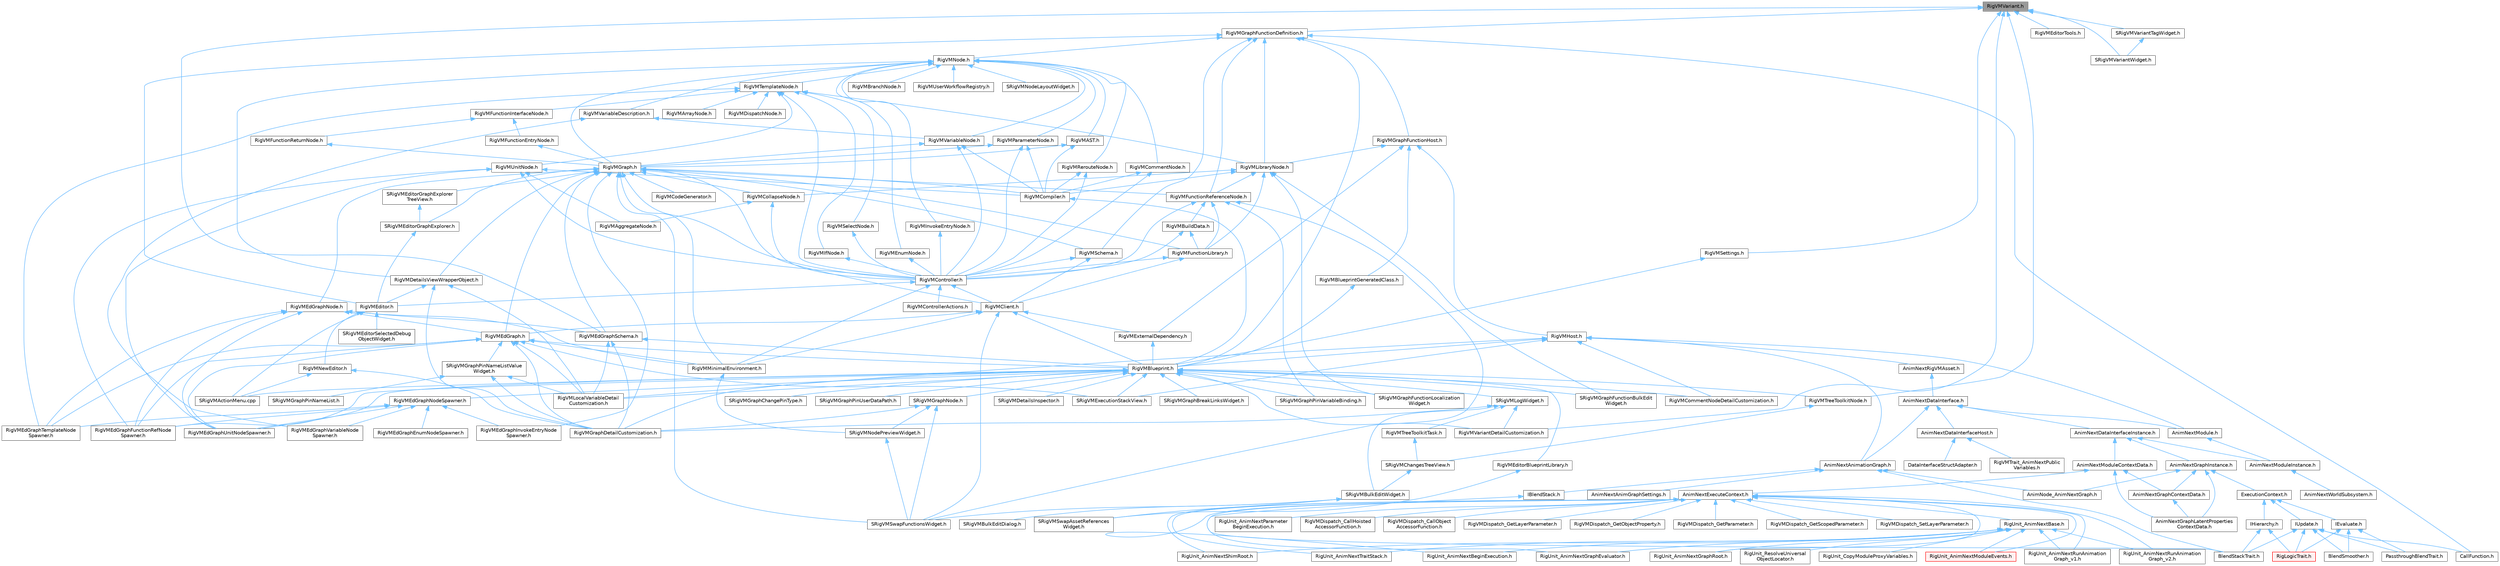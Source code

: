 digraph "RigVMVariant.h"
{
 // INTERACTIVE_SVG=YES
 // LATEX_PDF_SIZE
  bgcolor="transparent";
  edge [fontname=Helvetica,fontsize=10,labelfontname=Helvetica,labelfontsize=10];
  node [fontname=Helvetica,fontsize=10,shape=box,height=0.2,width=0.4];
  Node1 [id="Node000001",label="RigVMVariant.h",height=0.2,width=0.4,color="gray40", fillcolor="grey60", style="filled", fontcolor="black",tooltip=" "];
  Node1 -> Node2 [id="edge1_Node000001_Node000002",dir="back",color="steelblue1",style="solid",tooltip=" "];
  Node2 [id="Node000002",label="RigVMEdGraphSchema.h",height=0.2,width=0.4,color="grey40", fillcolor="white", style="filled",URL="$dc/de3/RigVMEdGraphSchema_8h.html",tooltip=" "];
  Node2 -> Node3 [id="edge2_Node000002_Node000003",dir="back",color="steelblue1",style="solid",tooltip=" "];
  Node3 [id="Node000003",label="RigVMBlueprint.h",height=0.2,width=0.4,color="grey40", fillcolor="white", style="filled",URL="$df/d44/RigVMBlueprint_8h.html",tooltip=" "];
  Node3 -> Node4 [id="edge3_Node000003_Node000004",dir="back",color="steelblue1",style="solid",tooltip=" "];
  Node4 [id="Node000004",label="RigVMCommentNodeDetailCustomization.h",height=0.2,width=0.4,color="grey40", fillcolor="white", style="filled",URL="$de/ddb/RigVMCommentNodeDetailCustomization_8h.html",tooltip=" "];
  Node3 -> Node5 [id="edge4_Node000003_Node000005",dir="back",color="steelblue1",style="solid",tooltip=" "];
  Node5 [id="Node000005",label="RigVMEdGraphFunctionRefNode\lSpawner.h",height=0.2,width=0.4,color="grey40", fillcolor="white", style="filled",URL="$d3/d16/RigVMEdGraphFunctionRefNodeSpawner_8h.html",tooltip=" "];
  Node3 -> Node6 [id="edge5_Node000003_Node000006",dir="back",color="steelblue1",style="solid",tooltip=" "];
  Node6 [id="Node000006",label="RigVMEdGraphNodeSpawner.h",height=0.2,width=0.4,color="grey40", fillcolor="white", style="filled",URL="$d4/d8b/RigVMEdGraphNodeSpawner_8h.html",tooltip=" "];
  Node6 -> Node7 [id="edge6_Node000006_Node000007",dir="back",color="steelblue1",style="solid",tooltip=" "];
  Node7 [id="Node000007",label="RigVMEdGraphEnumNodeSpawner.h",height=0.2,width=0.4,color="grey40", fillcolor="white", style="filled",URL="$d3/dfd/RigVMEdGraphEnumNodeSpawner_8h.html",tooltip=" "];
  Node6 -> Node5 [id="edge7_Node000006_Node000005",dir="back",color="steelblue1",style="solid",tooltip=" "];
  Node6 -> Node8 [id="edge8_Node000006_Node000008",dir="back",color="steelblue1",style="solid",tooltip=" "];
  Node8 [id="Node000008",label="RigVMEdGraphInvokeEntryNode\lSpawner.h",height=0.2,width=0.4,color="grey40", fillcolor="white", style="filled",URL="$d9/de6/RigVMEdGraphInvokeEntryNodeSpawner_8h.html",tooltip=" "];
  Node6 -> Node9 [id="edge9_Node000006_Node000009",dir="back",color="steelblue1",style="solid",tooltip=" "];
  Node9 [id="Node000009",label="RigVMEdGraphTemplateNode\lSpawner.h",height=0.2,width=0.4,color="grey40", fillcolor="white", style="filled",URL="$d9/d6c/RigVMEdGraphTemplateNodeSpawner_8h.html",tooltip=" "];
  Node6 -> Node10 [id="edge10_Node000006_Node000010",dir="back",color="steelblue1",style="solid",tooltip=" "];
  Node10 [id="Node000010",label="RigVMEdGraphUnitNodeSpawner.h",height=0.2,width=0.4,color="grey40", fillcolor="white", style="filled",URL="$d3/d6b/RigVMEdGraphUnitNodeSpawner_8h.html",tooltip=" "];
  Node6 -> Node11 [id="edge11_Node000006_Node000011",dir="back",color="steelblue1",style="solid",tooltip=" "];
  Node11 [id="Node000011",label="RigVMEdGraphVariableNode\lSpawner.h",height=0.2,width=0.4,color="grey40", fillcolor="white", style="filled",URL="$d0/d83/RigVMEdGraphVariableNodeSpawner_8h.html",tooltip=" "];
  Node3 -> Node10 [id="edge12_Node000003_Node000010",dir="back",color="steelblue1",style="solid",tooltip=" "];
  Node3 -> Node12 [id="edge13_Node000003_Node000012",dir="back",color="steelblue1",style="solid",tooltip=" "];
  Node12 [id="Node000012",label="RigVMEditorBlueprintLibrary.h",height=0.2,width=0.4,color="grey40", fillcolor="white", style="filled",URL="$d9/d31/RigVMEditorBlueprintLibrary_8h.html",tooltip=" "];
  Node12 -> Node13 [id="edge14_Node000012_Node000013",dir="back",color="steelblue1",style="solid",tooltip=" "];
  Node13 [id="Node000013",label="SRigVMSwapAssetReferences\lWidget.h",height=0.2,width=0.4,color="grey40", fillcolor="white", style="filled",URL="$db/d3f/SRigVMSwapAssetReferencesWidget_8h.html",tooltip=" "];
  Node3 -> Node14 [id="edge15_Node000003_Node000014",dir="back",color="steelblue1",style="solid",tooltip=" "];
  Node14 [id="Node000014",label="RigVMGraphDetailCustomization.h",height=0.2,width=0.4,color="grey40", fillcolor="white", style="filled",URL="$da/d8c/RigVMGraphDetailCustomization_8h.html",tooltip=" "];
  Node3 -> Node15 [id="edge16_Node000003_Node000015",dir="back",color="steelblue1",style="solid",tooltip=" "];
  Node15 [id="Node000015",label="RigVMLocalVariableDetail\lCustomization.h",height=0.2,width=0.4,color="grey40", fillcolor="white", style="filled",URL="$de/de8/RigVMLocalVariableDetailCustomization_8h.html",tooltip=" "];
  Node3 -> Node16 [id="edge17_Node000003_Node000016",dir="back",color="steelblue1",style="solid",tooltip=" "];
  Node16 [id="Node000016",label="RigVMTreeToolkitNode.h",height=0.2,width=0.4,color="grey40", fillcolor="white", style="filled",URL="$dc/d84/RigVMTreeToolkitNode_8h.html",tooltip=" "];
  Node16 -> Node17 [id="edge18_Node000016_Node000017",dir="back",color="steelblue1",style="solid",tooltip=" "];
  Node17 [id="Node000017",label="SRigVMChangesTreeView.h",height=0.2,width=0.4,color="grey40", fillcolor="white", style="filled",URL="$dd/d83/SRigVMChangesTreeView_8h.html",tooltip=" "];
  Node17 -> Node18 [id="edge19_Node000017_Node000018",dir="back",color="steelblue1",style="solid",tooltip=" "];
  Node18 [id="Node000018",label="SRigVMBulkEditWidget.h",height=0.2,width=0.4,color="grey40", fillcolor="white", style="filled",URL="$d7/dab/SRigVMBulkEditWidget_8h.html",tooltip=" "];
  Node18 -> Node19 [id="edge20_Node000018_Node000019",dir="back",color="steelblue1",style="solid",tooltip=" "];
  Node19 [id="Node000019",label="SRigVMBulkEditDialog.h",height=0.2,width=0.4,color="grey40", fillcolor="white", style="filled",URL="$dd/d89/SRigVMBulkEditDialog_8h.html",tooltip=" "];
  Node18 -> Node13 [id="edge21_Node000018_Node000013",dir="back",color="steelblue1",style="solid",tooltip=" "];
  Node18 -> Node20 [id="edge22_Node000018_Node000020",dir="back",color="steelblue1",style="solid",tooltip=" "];
  Node20 [id="Node000020",label="SRigVMSwapFunctionsWidget.h",height=0.2,width=0.4,color="grey40", fillcolor="white", style="filled",URL="$d0/da2/SRigVMSwapFunctionsWidget_8h.html",tooltip=" "];
  Node3 -> Node21 [id="edge23_Node000003_Node000021",dir="back",color="steelblue1",style="solid",tooltip=" "];
  Node21 [id="Node000021",label="RigVMVariantDetailCustomization.h",height=0.2,width=0.4,color="grey40", fillcolor="white", style="filled",URL="$d2/db8/RigVMVariantDetailCustomization_8h.html",tooltip=" "];
  Node3 -> Node22 [id="edge24_Node000003_Node000022",dir="back",color="steelblue1",style="solid",tooltip=" "];
  Node22 [id="Node000022",label="SRigVMActionMenu.cpp",height=0.2,width=0.4,color="grey40", fillcolor="white", style="filled",URL="$dc/d4c/SRigVMActionMenu_8cpp.html",tooltip=" "];
  Node3 -> Node23 [id="edge25_Node000003_Node000023",dir="back",color="steelblue1",style="solid",tooltip=" "];
  Node23 [id="Node000023",label="SRigVMDetailsInspector.h",height=0.2,width=0.4,color="grey40", fillcolor="white", style="filled",URL="$df/dfb/SRigVMDetailsInspector_8h.html",tooltip=" "];
  Node3 -> Node24 [id="edge26_Node000003_Node000024",dir="back",color="steelblue1",style="solid",tooltip=" "];
  Node24 [id="Node000024",label="SRigVMExecutionStackView.h",height=0.2,width=0.4,color="grey40", fillcolor="white", style="filled",URL="$d9/d2b/SRigVMExecutionStackView_8h.html",tooltip=" "];
  Node3 -> Node25 [id="edge27_Node000003_Node000025",dir="back",color="steelblue1",style="solid",tooltip=" "];
  Node25 [id="Node000025",label="SRigVMGraphBreakLinksWidget.h",height=0.2,width=0.4,color="grey40", fillcolor="white", style="filled",URL="$d8/d4a/SRigVMGraphBreakLinksWidget_8h.html",tooltip=" "];
  Node3 -> Node26 [id="edge28_Node000003_Node000026",dir="back",color="steelblue1",style="solid",tooltip=" "];
  Node26 [id="Node000026",label="SRigVMGraphChangePinType.h",height=0.2,width=0.4,color="grey40", fillcolor="white", style="filled",URL="$d4/da7/SRigVMGraphChangePinType_8h.html",tooltip=" "];
  Node3 -> Node27 [id="edge29_Node000003_Node000027",dir="back",color="steelblue1",style="solid",tooltip=" "];
  Node27 [id="Node000027",label="SRigVMGraphFunctionBulkEdit\lWidget.h",height=0.2,width=0.4,color="grey40", fillcolor="white", style="filled",URL="$db/dbf/SRigVMGraphFunctionBulkEditWidget_8h.html",tooltip=" "];
  Node3 -> Node28 [id="edge30_Node000003_Node000028",dir="back",color="steelblue1",style="solid",tooltip=" "];
  Node28 [id="Node000028",label="SRigVMGraphFunctionLocalization\lWidget.h",height=0.2,width=0.4,color="grey40", fillcolor="white", style="filled",URL="$dd/d59/SRigVMGraphFunctionLocalizationWidget_8h.html",tooltip=" "];
  Node3 -> Node29 [id="edge31_Node000003_Node000029",dir="back",color="steelblue1",style="solid",tooltip=" "];
  Node29 [id="Node000029",label="SRigVMGraphNode.h",height=0.2,width=0.4,color="grey40", fillcolor="white", style="filled",URL="$d0/d1e/SRigVMGraphNode_8h.html",tooltip=" "];
  Node29 -> Node14 [id="edge32_Node000029_Node000014",dir="back",color="steelblue1",style="solid",tooltip=" "];
  Node29 -> Node30 [id="edge33_Node000029_Node000030",dir="back",color="steelblue1",style="solid",tooltip=" "];
  Node30 [id="Node000030",label="SRigVMNodePreviewWidget.h",height=0.2,width=0.4,color="grey40", fillcolor="white", style="filled",URL="$d5/d72/SRigVMNodePreviewWidget_8h.html",tooltip=" "];
  Node30 -> Node20 [id="edge34_Node000030_Node000020",dir="back",color="steelblue1",style="solid",tooltip=" "];
  Node29 -> Node20 [id="edge35_Node000029_Node000020",dir="back",color="steelblue1",style="solid",tooltip=" "];
  Node3 -> Node31 [id="edge36_Node000003_Node000031",dir="back",color="steelblue1",style="solid",tooltip=" "];
  Node31 [id="Node000031",label="SRigVMGraphPinUserDataPath.h",height=0.2,width=0.4,color="grey40", fillcolor="white", style="filled",URL="$d5/d31/SRigVMGraphPinUserDataPath_8h.html",tooltip=" "];
  Node3 -> Node32 [id="edge37_Node000003_Node000032",dir="back",color="steelblue1",style="solid",tooltip=" "];
  Node32 [id="Node000032",label="SRigVMGraphPinVariableBinding.h",height=0.2,width=0.4,color="grey40", fillcolor="white", style="filled",URL="$db/dca/SRigVMGraphPinVariableBinding_8h.html",tooltip=" "];
  Node3 -> Node33 [id="edge38_Node000003_Node000033",dir="back",color="steelblue1",style="solid",tooltip=" "];
  Node33 [id="Node000033",label="SRigVMLogWidget.h",height=0.2,width=0.4,color="grey40", fillcolor="white", style="filled",URL="$d9/dab/SRigVMLogWidget_8h.html",tooltip=" "];
  Node33 -> Node14 [id="edge39_Node000033_Node000014",dir="back",color="steelblue1",style="solid",tooltip=" "];
  Node33 -> Node34 [id="edge40_Node000033_Node000034",dir="back",color="steelblue1",style="solid",tooltip=" "];
  Node34 [id="Node000034",label="RigVMTreeToolkitTask.h",height=0.2,width=0.4,color="grey40", fillcolor="white", style="filled",URL="$d1/dd5/RigVMTreeToolkitTask_8h.html",tooltip=" "];
  Node34 -> Node17 [id="edge41_Node000034_Node000017",dir="back",color="steelblue1",style="solid",tooltip=" "];
  Node33 -> Node21 [id="edge42_Node000033_Node000021",dir="back",color="steelblue1",style="solid",tooltip=" "];
  Node33 -> Node18 [id="edge43_Node000033_Node000018",dir="back",color="steelblue1",style="solid",tooltip=" "];
  Node2 -> Node14 [id="edge44_Node000002_Node000014",dir="back",color="steelblue1",style="solid",tooltip=" "];
  Node2 -> Node15 [id="edge45_Node000002_Node000015",dir="back",color="steelblue1",style="solid",tooltip=" "];
  Node1 -> Node35 [id="edge46_Node000001_Node000035",dir="back",color="steelblue1",style="solid",tooltip=" "];
  Node35 [id="Node000035",label="RigVMEditorTools.h",height=0.2,width=0.4,color="grey40", fillcolor="white", style="filled",URL="$d5/ddd/RigVMEditorTools_8h.html",tooltip=" "];
  Node1 -> Node36 [id="edge47_Node000001_Node000036",dir="back",color="steelblue1",style="solid",tooltip=" "];
  Node36 [id="Node000036",label="RigVMGraphFunctionDefinition.h",height=0.2,width=0.4,color="grey40", fillcolor="white", style="filled",URL="$d1/db1/RigVMGraphFunctionDefinition_8h.html",tooltip=" "];
  Node36 -> Node37 [id="edge48_Node000036_Node000037",dir="back",color="steelblue1",style="solid",tooltip=" "];
  Node37 [id="Node000037",label="CallFunction.h",height=0.2,width=0.4,color="grey40", fillcolor="white", style="filled",URL="$d0/dcd/CallFunction_8h.html",tooltip=" "];
  Node36 -> Node3 [id="edge49_Node000036_Node000003",dir="back",color="steelblue1",style="solid",tooltip=" "];
  Node36 -> Node38 [id="edge50_Node000036_Node000038",dir="back",color="steelblue1",style="solid",tooltip=" "];
  Node38 [id="Node000038",label="RigVMEditor.h",height=0.2,width=0.4,color="grey40", fillcolor="white", style="filled",URL="$d3/d13/RigVMEditor_8h.html",tooltip=" "];
  Node38 -> Node39 [id="edge51_Node000038_Node000039",dir="back",color="steelblue1",style="solid",tooltip=" "];
  Node39 [id="Node000039",label="RigVMNewEditor.h",height=0.2,width=0.4,color="grey40", fillcolor="white", style="filled",URL="$df/dd1/RigVMNewEditor_8h.html",tooltip=" "];
  Node39 -> Node14 [id="edge52_Node000039_Node000014",dir="back",color="steelblue1",style="solid",tooltip=" "];
  Node39 -> Node22 [id="edge53_Node000039_Node000022",dir="back",color="steelblue1",style="solid",tooltip=" "];
  Node38 -> Node22 [id="edge54_Node000038_Node000022",dir="back",color="steelblue1",style="solid",tooltip=" "];
  Node38 -> Node40 [id="edge55_Node000038_Node000040",dir="back",color="steelblue1",style="solid",tooltip=" "];
  Node40 [id="Node000040",label="SRigVMEditorSelectedDebug\lObjectWidget.h",height=0.2,width=0.4,color="grey40", fillcolor="white", style="filled",URL="$d9/dcd/SRigVMEditorSelectedDebugObjectWidget_8h.html",tooltip=" "];
  Node36 -> Node41 [id="edge56_Node000036_Node000041",dir="back",color="steelblue1",style="solid",tooltip=" "];
  Node41 [id="Node000041",label="RigVMFunctionReferenceNode.h",height=0.2,width=0.4,color="grey40", fillcolor="white", style="filled",URL="$d8/dae/RigVMFunctionReferenceNode_8h.html",tooltip=" "];
  Node41 -> Node42 [id="edge57_Node000041_Node000042",dir="back",color="steelblue1",style="solid",tooltip=" "];
  Node42 [id="Node000042",label="RigVMBuildData.h",height=0.2,width=0.4,color="grey40", fillcolor="white", style="filled",URL="$df/d5a/RigVMBuildData_8h.html",tooltip=" "];
  Node42 -> Node43 [id="edge58_Node000042_Node000043",dir="back",color="steelblue1",style="solid",tooltip=" "];
  Node43 [id="Node000043",label="RigVMController.h",height=0.2,width=0.4,color="grey40", fillcolor="white", style="filled",URL="$da/d1e/RigVMController_8h.html",tooltip=" "];
  Node43 -> Node44 [id="edge59_Node000043_Node000044",dir="back",color="steelblue1",style="solid",tooltip=" "];
  Node44 [id="Node000044",label="RigVMClient.h",height=0.2,width=0.4,color="grey40", fillcolor="white", style="filled",URL="$db/d93/RigVMClient_8h.html",tooltip=" "];
  Node44 -> Node3 [id="edge60_Node000044_Node000003",dir="back",color="steelblue1",style="solid",tooltip=" "];
  Node44 -> Node45 [id="edge61_Node000044_Node000045",dir="back",color="steelblue1",style="solid",tooltip=" "];
  Node45 [id="Node000045",label="RigVMEdGraph.h",height=0.2,width=0.4,color="grey40", fillcolor="white", style="filled",URL="$d9/d8c/RigVMEdGraph_8h.html",tooltip=" "];
  Node45 -> Node3 [id="edge62_Node000045_Node000003",dir="back",color="steelblue1",style="solid",tooltip=" "];
  Node45 -> Node5 [id="edge63_Node000045_Node000005",dir="back",color="steelblue1",style="solid",tooltip=" "];
  Node45 -> Node9 [id="edge64_Node000045_Node000009",dir="back",color="steelblue1",style="solid",tooltip=" "];
  Node45 -> Node10 [id="edge65_Node000045_Node000010",dir="back",color="steelblue1",style="solid",tooltip=" "];
  Node45 -> Node14 [id="edge66_Node000045_Node000014",dir="back",color="steelblue1",style="solid",tooltip=" "];
  Node45 -> Node15 [id="edge67_Node000045_Node000015",dir="back",color="steelblue1",style="solid",tooltip=" "];
  Node45 -> Node46 [id="edge68_Node000045_Node000046",dir="back",color="steelblue1",style="solid",tooltip=" "];
  Node46 [id="Node000046",label="RigVMMinimalEnvironment.h",height=0.2,width=0.4,color="grey40", fillcolor="white", style="filled",URL="$d4/d4a/RigVMMinimalEnvironment_8h.html",tooltip=" "];
  Node46 -> Node30 [id="edge69_Node000046_Node000030",dir="back",color="steelblue1",style="solid",tooltip=" "];
  Node45 -> Node24 [id="edge70_Node000045_Node000024",dir="back",color="steelblue1",style="solid",tooltip=" "];
  Node45 -> Node47 [id="edge71_Node000045_Node000047",dir="back",color="steelblue1",style="solid",tooltip=" "];
  Node47 [id="Node000047",label="SRigVMGraphPinNameListValue\lWidget.h",height=0.2,width=0.4,color="grey40", fillcolor="white", style="filled",URL="$dc/dac/SRigVMGraphPinNameListValueWidget_8h.html",tooltip=" "];
  Node47 -> Node14 [id="edge72_Node000047_Node000014",dir="back",color="steelblue1",style="solid",tooltip=" "];
  Node47 -> Node15 [id="edge73_Node000047_Node000015",dir="back",color="steelblue1",style="solid",tooltip=" "];
  Node47 -> Node48 [id="edge74_Node000047_Node000048",dir="back",color="steelblue1",style="solid",tooltip=" "];
  Node48 [id="Node000048",label="SRigVMGraphPinNameList.h",height=0.2,width=0.4,color="grey40", fillcolor="white", style="filled",URL="$d7/dfc/SRigVMGraphPinNameList_8h.html",tooltip=" "];
  Node44 -> Node49 [id="edge75_Node000044_Node000049",dir="back",color="steelblue1",style="solid",tooltip=" "];
  Node49 [id="Node000049",label="RigVMExternalDependency.h",height=0.2,width=0.4,color="grey40", fillcolor="white", style="filled",URL="$d2/d83/RigVMExternalDependency_8h.html",tooltip=" "];
  Node49 -> Node3 [id="edge76_Node000049_Node000003",dir="back",color="steelblue1",style="solid",tooltip=" "];
  Node44 -> Node46 [id="edge77_Node000044_Node000046",dir="back",color="steelblue1",style="solid",tooltip=" "];
  Node44 -> Node20 [id="edge78_Node000044_Node000020",dir="back",color="steelblue1",style="solid",tooltip=" "];
  Node43 -> Node50 [id="edge79_Node000043_Node000050",dir="back",color="steelblue1",style="solid",tooltip=" "];
  Node50 [id="Node000050",label="RigVMControllerActions.h",height=0.2,width=0.4,color="grey40", fillcolor="white", style="filled",URL="$d3/dc4/RigVMControllerActions_8h.html",tooltip=" "];
  Node43 -> Node38 [id="edge80_Node000043_Node000038",dir="back",color="steelblue1",style="solid",tooltip=" "];
  Node43 -> Node46 [id="edge81_Node000043_Node000046",dir="back",color="steelblue1",style="solid",tooltip=" "];
  Node42 -> Node51 [id="edge82_Node000042_Node000051",dir="back",color="steelblue1",style="solid",tooltip=" "];
  Node51 [id="Node000051",label="RigVMFunctionLibrary.h",height=0.2,width=0.4,color="grey40", fillcolor="white", style="filled",URL="$da/d39/RigVMFunctionLibrary_8h.html",tooltip=" "];
  Node51 -> Node44 [id="edge83_Node000051_Node000044",dir="back",color="steelblue1",style="solid",tooltip=" "];
  Node51 -> Node43 [id="edge84_Node000051_Node000043",dir="back",color="steelblue1",style="solid",tooltip=" "];
  Node41 -> Node43 [id="edge85_Node000041_Node000043",dir="back",color="steelblue1",style="solid",tooltip=" "];
  Node41 -> Node51 [id="edge86_Node000041_Node000051",dir="back",color="steelblue1",style="solid",tooltip=" "];
  Node41 -> Node32 [id="edge87_Node000041_Node000032",dir="back",color="steelblue1",style="solid",tooltip=" "];
  Node41 -> Node20 [id="edge88_Node000041_Node000020",dir="back",color="steelblue1",style="solid",tooltip=" "];
  Node36 -> Node52 [id="edge89_Node000036_Node000052",dir="back",color="steelblue1",style="solid",tooltip=" "];
  Node52 [id="Node000052",label="RigVMGraphFunctionHost.h",height=0.2,width=0.4,color="grey40", fillcolor="white", style="filled",URL="$d9/dd3/RigVMGraphFunctionHost_8h.html",tooltip=" "];
  Node52 -> Node53 [id="edge90_Node000052_Node000053",dir="back",color="steelblue1",style="solid",tooltip=" "];
  Node53 [id="Node000053",label="RigVMBlueprintGeneratedClass.h",height=0.2,width=0.4,color="grey40", fillcolor="white", style="filled",URL="$d4/dec/RigVMBlueprintGeneratedClass_8h.html",tooltip=" "];
  Node53 -> Node3 [id="edge91_Node000053_Node000003",dir="back",color="steelblue1",style="solid",tooltip=" "];
  Node52 -> Node49 [id="edge92_Node000052_Node000049",dir="back",color="steelblue1",style="solid",tooltip=" "];
  Node52 -> Node54 [id="edge93_Node000052_Node000054",dir="back",color="steelblue1",style="solid",tooltip=" "];
  Node54 [id="Node000054",label="RigVMHost.h",height=0.2,width=0.4,color="grey40", fillcolor="white", style="filled",URL="$d5/d04/RigVMHost_8h.html",tooltip=" "];
  Node54 -> Node55 [id="edge94_Node000054_Node000055",dir="back",color="steelblue1",style="solid",tooltip=" "];
  Node55 [id="Node000055",label="AnimNextAnimationGraph.h",height=0.2,width=0.4,color="grey40", fillcolor="white", style="filled",URL="$d4/dc3/AnimNextAnimationGraph_8h.html",tooltip=" "];
  Node55 -> Node56 [id="edge95_Node000055_Node000056",dir="back",color="steelblue1",style="solid",tooltip=" "];
  Node56 [id="Node000056",label="AnimNextAnimGraphSettings.h",height=0.2,width=0.4,color="grey40", fillcolor="white", style="filled",URL="$d9/da8/AnimNextAnimGraphSettings_8h.html",tooltip=" "];
  Node55 -> Node57 [id="edge96_Node000055_Node000057",dir="back",color="steelblue1",style="solid",tooltip=" "];
  Node57 [id="Node000057",label="AnimNode_AnimNextGraph.h",height=0.2,width=0.4,color="grey40", fillcolor="white", style="filled",URL="$d5/d20/AnimNode__AnimNextGraph_8h.html",tooltip=" "];
  Node55 -> Node58 [id="edge97_Node000055_Node000058",dir="back",color="steelblue1",style="solid",tooltip=" "];
  Node58 [id="Node000058",label="BlendStackTrait.h",height=0.2,width=0.4,color="grey40", fillcolor="white", style="filled",URL="$dd/dc9/BlendStackTrait_8h.html",tooltip=" "];
  Node55 -> Node59 [id="edge98_Node000055_Node000059",dir="back",color="steelblue1",style="solid",tooltip=" "];
  Node59 [id="Node000059",label="IBlendStack.h",height=0.2,width=0.4,color="grey40", fillcolor="white", style="filled",URL="$df/d73/IBlendStack_8h.html",tooltip=" "];
  Node59 -> Node58 [id="edge99_Node000059_Node000058",dir="back",color="steelblue1",style="solid",tooltip=" "];
  Node54 -> Node60 [id="edge100_Node000054_Node000060",dir="back",color="steelblue1",style="solid",tooltip=" "];
  Node60 [id="Node000060",label="AnimNextModule.h",height=0.2,width=0.4,color="grey40", fillcolor="white", style="filled",URL="$d1/dac/AnimNextModule_8h.html",tooltip=" "];
  Node60 -> Node61 [id="edge101_Node000060_Node000061",dir="back",color="steelblue1",style="solid",tooltip=" "];
  Node61 [id="Node000061",label="AnimNextModuleInstance.h",height=0.2,width=0.4,color="grey40", fillcolor="white", style="filled",URL="$d7/dbe/AnimNextModuleInstance_8h.html",tooltip=" "];
  Node61 -> Node62 [id="edge102_Node000061_Node000062",dir="back",color="steelblue1",style="solid",tooltip=" "];
  Node62 [id="Node000062",label="AnimNextWorldSubsystem.h",height=0.2,width=0.4,color="grey40", fillcolor="white", style="filled",URL="$df/d2f/AnimNextWorldSubsystem_8h.html",tooltip=" "];
  Node54 -> Node63 [id="edge103_Node000054_Node000063",dir="back",color="steelblue1",style="solid",tooltip=" "];
  Node63 [id="Node000063",label="AnimNextRigVMAsset.h",height=0.2,width=0.4,color="grey40", fillcolor="white", style="filled",URL="$d8/d0c/AnimNextRigVMAsset_8h.html",tooltip=" "];
  Node63 -> Node64 [id="edge104_Node000063_Node000064",dir="back",color="steelblue1",style="solid",tooltip=" "];
  Node64 [id="Node000064",label="AnimNextDataInterface.h",height=0.2,width=0.4,color="grey40", fillcolor="white", style="filled",URL="$d6/d96/AnimNextDataInterface_8h.html",tooltip=" "];
  Node64 -> Node55 [id="edge105_Node000064_Node000055",dir="back",color="steelblue1",style="solid",tooltip=" "];
  Node64 -> Node65 [id="edge106_Node000064_Node000065",dir="back",color="steelblue1",style="solid",tooltip=" "];
  Node65 [id="Node000065",label="AnimNextDataInterfaceHost.h",height=0.2,width=0.4,color="grey40", fillcolor="white", style="filled",URL="$d8/d6b/AnimNextDataInterfaceHost_8h.html",tooltip=" "];
  Node65 -> Node66 [id="edge107_Node000065_Node000066",dir="back",color="steelblue1",style="solid",tooltip=" "];
  Node66 [id="Node000066",label="DataInterfaceStructAdapter.h",height=0.2,width=0.4,color="grey40", fillcolor="white", style="filled",URL="$d9/ded/DataInterfaceStructAdapter_8h.html",tooltip=" "];
  Node65 -> Node67 [id="edge108_Node000065_Node000067",dir="back",color="steelblue1",style="solid",tooltip=" "];
  Node67 [id="Node000067",label="RigVMTrait_AnimNextPublic\lVariables.h",height=0.2,width=0.4,color="grey40", fillcolor="white", style="filled",URL="$d8/d5a/RigVMTrait__AnimNextPublicVariables_8h.html",tooltip=" "];
  Node64 -> Node68 [id="edge109_Node000064_Node000068",dir="back",color="steelblue1",style="solid",tooltip=" "];
  Node68 [id="Node000068",label="AnimNextDataInterfaceInstance.h",height=0.2,width=0.4,color="grey40", fillcolor="white", style="filled",URL="$d4/dc0/AnimNextDataInterfaceInstance_8h.html",tooltip=" "];
  Node68 -> Node69 [id="edge110_Node000068_Node000069",dir="back",color="steelblue1",style="solid",tooltip=" "];
  Node69 [id="Node000069",label="AnimNextGraphInstance.h",height=0.2,width=0.4,color="grey40", fillcolor="white", style="filled",URL="$df/d5e/AnimNextGraphInstance_8h.html",tooltip=" "];
  Node69 -> Node70 [id="edge111_Node000069_Node000070",dir="back",color="steelblue1",style="solid",tooltip=" "];
  Node70 [id="Node000070",label="AnimNextGraphContextData.h",height=0.2,width=0.4,color="grey40", fillcolor="white", style="filled",URL="$d6/d0a/AnimNextGraphContextData_8h.html",tooltip=" "];
  Node70 -> Node71 [id="edge112_Node000070_Node000071",dir="back",color="steelblue1",style="solid",tooltip=" "];
  Node71 [id="Node000071",label="AnimNextGraphLatentProperties\lContextData.h",height=0.2,width=0.4,color="grey40", fillcolor="white", style="filled",URL="$da/d49/AnimNextGraphLatentPropertiesContextData_8h.html",tooltip=" "];
  Node69 -> Node71 [id="edge113_Node000069_Node000071",dir="back",color="steelblue1",style="solid",tooltip=" "];
  Node69 -> Node57 [id="edge114_Node000069_Node000057",dir="back",color="steelblue1",style="solid",tooltip=" "];
  Node69 -> Node72 [id="edge115_Node000069_Node000072",dir="back",color="steelblue1",style="solid",tooltip=" "];
  Node72 [id="Node000072",label="ExecutionContext.h",height=0.2,width=0.4,color="grey40", fillcolor="white", style="filled",URL="$d2/da1/ExecutionContext_8h.html",tooltip=" "];
  Node72 -> Node73 [id="edge116_Node000072_Node000073",dir="back",color="steelblue1",style="solid",tooltip=" "];
  Node73 [id="Node000073",label="IEvaluate.h",height=0.2,width=0.4,color="grey40", fillcolor="white", style="filled",URL="$d8/d35/IEvaluate_8h.html",tooltip=" "];
  Node73 -> Node74 [id="edge117_Node000073_Node000074",dir="back",color="steelblue1",style="solid",tooltip=" "];
  Node74 [id="Node000074",label="BlendSmoother.h",height=0.2,width=0.4,color="grey40", fillcolor="white", style="filled",URL="$d8/d3e/BlendSmoother_8h.html",tooltip=" "];
  Node73 -> Node75 [id="edge118_Node000073_Node000075",dir="back",color="steelblue1",style="solid",tooltip=" "];
  Node75 [id="Node000075",label="PassthroughBlendTrait.h",height=0.2,width=0.4,color="grey40", fillcolor="white", style="filled",URL="$d7/d0b/PassthroughBlendTrait_8h.html",tooltip=" "];
  Node73 -> Node76 [id="edge119_Node000073_Node000076",dir="back",color="steelblue1",style="solid",tooltip=" "];
  Node76 [id="Node000076",label="RigLogicTrait.h",height=0.2,width=0.4,color="red", fillcolor="#FFF0F0", style="filled",URL="$d7/dfd/RigLogicTrait_8h.html",tooltip=" "];
  Node72 -> Node78 [id="edge120_Node000072_Node000078",dir="back",color="steelblue1",style="solid",tooltip=" "];
  Node78 [id="Node000078",label="IHierarchy.h",height=0.2,width=0.4,color="grey40", fillcolor="white", style="filled",URL="$d6/d76/IHierarchy_8h.html",tooltip=" "];
  Node78 -> Node58 [id="edge121_Node000078_Node000058",dir="back",color="steelblue1",style="solid",tooltip=" "];
  Node78 -> Node76 [id="edge122_Node000078_Node000076",dir="back",color="steelblue1",style="solid",tooltip=" "];
  Node72 -> Node79 [id="edge123_Node000072_Node000079",dir="back",color="steelblue1",style="solid",tooltip=" "];
  Node79 [id="Node000079",label="IUpdate.h",height=0.2,width=0.4,color="grey40", fillcolor="white", style="filled",URL="$d9/d18/IUpdate_8h.html",tooltip=" "];
  Node79 -> Node74 [id="edge124_Node000079_Node000074",dir="back",color="steelblue1",style="solid",tooltip=" "];
  Node79 -> Node58 [id="edge125_Node000079_Node000058",dir="back",color="steelblue1",style="solid",tooltip=" "];
  Node79 -> Node37 [id="edge126_Node000079_Node000037",dir="back",color="steelblue1",style="solid",tooltip=" "];
  Node79 -> Node75 [id="edge127_Node000079_Node000075",dir="back",color="steelblue1",style="solid",tooltip=" "];
  Node79 -> Node76 [id="edge128_Node000079_Node000076",dir="back",color="steelblue1",style="solid",tooltip=" "];
  Node68 -> Node80 [id="edge129_Node000068_Node000080",dir="back",color="steelblue1",style="solid",tooltip=" "];
  Node80 [id="Node000080",label="AnimNextModuleContextData.h",height=0.2,width=0.4,color="grey40", fillcolor="white", style="filled",URL="$d8/d3c/AnimNextModuleContextData_8h.html",tooltip=" "];
  Node80 -> Node81 [id="edge130_Node000080_Node000081",dir="back",color="steelblue1",style="solid",tooltip=" "];
  Node81 [id="Node000081",label="AnimNextExecuteContext.h",height=0.2,width=0.4,color="grey40", fillcolor="white", style="filled",URL="$de/da5/AnimNextExecuteContext_8h.html",tooltip=" "];
  Node81 -> Node82 [id="edge131_Node000081_Node000082",dir="back",color="steelblue1",style="solid",tooltip=" "];
  Node82 [id="Node000082",label="RigUnit_AnimNextBase.h",height=0.2,width=0.4,color="grey40", fillcolor="white", style="filled",URL="$df/d32/RigUnit__AnimNextBase_8h.html",tooltip=" "];
  Node82 -> Node83 [id="edge132_Node000082_Node000083",dir="back",color="steelblue1",style="solid",tooltip=" "];
  Node83 [id="Node000083",label="RigUnit_AnimNextBeginExecution.h",height=0.2,width=0.4,color="grey40", fillcolor="white", style="filled",URL="$df/d5a/RigUnit__AnimNextBeginExecution_8h.html",tooltip=" "];
  Node82 -> Node84 [id="edge133_Node000082_Node000084",dir="back",color="steelblue1",style="solid",tooltip=" "];
  Node84 [id="Node000084",label="RigUnit_AnimNextGraphEvaluator.h",height=0.2,width=0.4,color="grey40", fillcolor="white", style="filled",URL="$db/dea/RigUnit__AnimNextGraphEvaluator_8h.html",tooltip=" "];
  Node82 -> Node85 [id="edge134_Node000082_Node000085",dir="back",color="steelblue1",style="solid",tooltip=" "];
  Node85 [id="Node000085",label="RigUnit_AnimNextGraphRoot.h",height=0.2,width=0.4,color="grey40", fillcolor="white", style="filled",URL="$db/db2/RigUnit__AnimNextGraphRoot_8h.html",tooltip=" "];
  Node82 -> Node86 [id="edge135_Node000082_Node000086",dir="back",color="steelblue1",style="solid",tooltip=" "];
  Node86 [id="Node000086",label="RigUnit_AnimNextModuleEvents.h",height=0.2,width=0.4,color="red", fillcolor="#FFF0F0", style="filled",URL="$db/d6a/RigUnit__AnimNextModuleEvents_8h.html",tooltip=" "];
  Node82 -> Node88 [id="edge136_Node000082_Node000088",dir="back",color="steelblue1",style="solid",tooltip=" "];
  Node88 [id="Node000088",label="RigUnit_AnimNextRunAnimation\lGraph_v1.h",height=0.2,width=0.4,color="grey40", fillcolor="white", style="filled",URL="$d1/df7/RigUnit__AnimNextRunAnimationGraph__v1_8h.html",tooltip=" "];
  Node82 -> Node89 [id="edge137_Node000082_Node000089",dir="back",color="steelblue1",style="solid",tooltip=" "];
  Node89 [id="Node000089",label="RigUnit_AnimNextRunAnimation\lGraph_v2.h",height=0.2,width=0.4,color="grey40", fillcolor="white", style="filled",URL="$d6/d84/RigUnit__AnimNextRunAnimationGraph__v2_8h.html",tooltip=" "];
  Node82 -> Node90 [id="edge138_Node000082_Node000090",dir="back",color="steelblue1",style="solid",tooltip=" "];
  Node90 [id="Node000090",label="RigUnit_AnimNextShimRoot.h",height=0.2,width=0.4,color="grey40", fillcolor="white", style="filled",URL="$de/d67/RigUnit__AnimNextShimRoot_8h.html",tooltip=" "];
  Node82 -> Node91 [id="edge139_Node000082_Node000091",dir="back",color="steelblue1",style="solid",tooltip=" "];
  Node91 [id="Node000091",label="RigUnit_AnimNextTraitStack.h",height=0.2,width=0.4,color="grey40", fillcolor="white", style="filled",URL="$d0/d14/RigUnit__AnimNextTraitStack_8h.html",tooltip=" "];
  Node82 -> Node92 [id="edge140_Node000082_Node000092",dir="back",color="steelblue1",style="solid",tooltip=" "];
  Node92 [id="Node000092",label="RigUnit_CopyModuleProxyVariables.h",height=0.2,width=0.4,color="grey40", fillcolor="white", style="filled",URL="$d8/d2f/RigUnit__CopyModuleProxyVariables_8h.html",tooltip=" "];
  Node82 -> Node93 [id="edge141_Node000082_Node000093",dir="back",color="steelblue1",style="solid",tooltip=" "];
  Node93 [id="Node000093",label="RigUnit_ResolveUniversal\lObjectLocator.h",height=0.2,width=0.4,color="grey40", fillcolor="white", style="filled",URL="$d2/d10/RigUnit__ResolveUniversalObjectLocator_8h.html",tooltip=" "];
  Node81 -> Node83 [id="edge142_Node000081_Node000083",dir="back",color="steelblue1",style="solid",tooltip=" "];
  Node81 -> Node84 [id="edge143_Node000081_Node000084",dir="back",color="steelblue1",style="solid",tooltip=" "];
  Node81 -> Node85 [id="edge144_Node000081_Node000085",dir="back",color="steelblue1",style="solid",tooltip=" "];
  Node81 -> Node86 [id="edge145_Node000081_Node000086",dir="back",color="steelblue1",style="solid",tooltip=" "];
  Node81 -> Node94 [id="edge146_Node000081_Node000094",dir="back",color="steelblue1",style="solid",tooltip=" "];
  Node94 [id="Node000094",label="RigUnit_AnimNextParameter\lBeginExecution.h",height=0.2,width=0.4,color="grey40", fillcolor="white", style="filled",URL="$df/d50/RigUnit__AnimNextParameterBeginExecution_8h.html",tooltip=" "];
  Node81 -> Node88 [id="edge147_Node000081_Node000088",dir="back",color="steelblue1",style="solid",tooltip=" "];
  Node81 -> Node89 [id="edge148_Node000081_Node000089",dir="back",color="steelblue1",style="solid",tooltip=" "];
  Node81 -> Node90 [id="edge149_Node000081_Node000090",dir="back",color="steelblue1",style="solid",tooltip=" "];
  Node81 -> Node91 [id="edge150_Node000081_Node000091",dir="back",color="steelblue1",style="solid",tooltip=" "];
  Node81 -> Node95 [id="edge151_Node000081_Node000095",dir="back",color="steelblue1",style="solid",tooltip=" "];
  Node95 [id="Node000095",label="RigVMDispatch_CallHoisted\lAccessorFunction.h",height=0.2,width=0.4,color="grey40", fillcolor="white", style="filled",URL="$d1/d9e/RigVMDispatch__CallHoistedAccessorFunction_8h.html",tooltip=" "];
  Node81 -> Node96 [id="edge152_Node000081_Node000096",dir="back",color="steelblue1",style="solid",tooltip=" "];
  Node96 [id="Node000096",label="RigVMDispatch_CallObject\lAccessorFunction.h",height=0.2,width=0.4,color="grey40", fillcolor="white", style="filled",URL="$de/da6/RigVMDispatch__CallObjectAccessorFunction_8h.html",tooltip=" "];
  Node81 -> Node97 [id="edge153_Node000081_Node000097",dir="back",color="steelblue1",style="solid",tooltip=" "];
  Node97 [id="Node000097",label="RigVMDispatch_GetLayerParameter.h",height=0.2,width=0.4,color="grey40", fillcolor="white", style="filled",URL="$d1/dad/RigVMDispatch__GetLayerParameter_8h.html",tooltip=" "];
  Node81 -> Node98 [id="edge154_Node000081_Node000098",dir="back",color="steelblue1",style="solid",tooltip=" "];
  Node98 [id="Node000098",label="RigVMDispatch_GetObjectProperty.h",height=0.2,width=0.4,color="grey40", fillcolor="white", style="filled",URL="$d3/d6d/RigVMDispatch__GetObjectProperty_8h.html",tooltip=" "];
  Node81 -> Node99 [id="edge155_Node000081_Node000099",dir="back",color="steelblue1",style="solid",tooltip=" "];
  Node99 [id="Node000099",label="RigVMDispatch_GetParameter.h",height=0.2,width=0.4,color="grey40", fillcolor="white", style="filled",URL="$dd/d34/RigVMDispatch__GetParameter_8h.html",tooltip=" "];
  Node81 -> Node100 [id="edge156_Node000081_Node000100",dir="back",color="steelblue1",style="solid",tooltip=" "];
  Node100 [id="Node000100",label="RigVMDispatch_GetScopedParameter.h",height=0.2,width=0.4,color="grey40", fillcolor="white", style="filled",URL="$d0/dc7/RigVMDispatch__GetScopedParameter_8h.html",tooltip=" "];
  Node81 -> Node101 [id="edge157_Node000081_Node000101",dir="back",color="steelblue1",style="solid",tooltip=" "];
  Node101 [id="Node000101",label="RigVMDispatch_SetLayerParameter.h",height=0.2,width=0.4,color="grey40", fillcolor="white", style="filled",URL="$d8/de9/RigVMDispatch__SetLayerParameter_8h.html",tooltip=" "];
  Node80 -> Node70 [id="edge158_Node000080_Node000070",dir="back",color="steelblue1",style="solid",tooltip=" "];
  Node80 -> Node71 [id="edge159_Node000080_Node000071",dir="back",color="steelblue1",style="solid",tooltip=" "];
  Node68 -> Node61 [id="edge160_Node000068_Node000061",dir="back",color="steelblue1",style="solid",tooltip=" "];
  Node64 -> Node60 [id="edge161_Node000064_Node000060",dir="back",color="steelblue1",style="solid",tooltip=" "];
  Node54 -> Node3 [id="edge162_Node000054_Node000003",dir="back",color="steelblue1",style="solid",tooltip=" "];
  Node54 -> Node4 [id="edge163_Node000054_Node000004",dir="back",color="steelblue1",style="solid",tooltip=" "];
  Node54 -> Node15 [id="edge164_Node000054_Node000015",dir="back",color="steelblue1",style="solid",tooltip=" "];
  Node54 -> Node24 [id="edge165_Node000054_Node000024",dir="back",color="steelblue1",style="solid",tooltip=" "];
  Node52 -> Node102 [id="edge166_Node000052_Node000102",dir="back",color="steelblue1",style="solid",tooltip=" "];
  Node102 [id="Node000102",label="RigVMLibraryNode.h",height=0.2,width=0.4,color="grey40", fillcolor="white", style="filled",URL="$d5/dfd/RigVMLibraryNode_8h.html",tooltip=" "];
  Node102 -> Node103 [id="edge167_Node000102_Node000103",dir="back",color="steelblue1",style="solid",tooltip=" "];
  Node103 [id="Node000103",label="RigVMCollapseNode.h",height=0.2,width=0.4,color="grey40", fillcolor="white", style="filled",URL="$d1/d95/RigVMCollapseNode_8h.html",tooltip=" "];
  Node103 -> Node104 [id="edge168_Node000103_Node000104",dir="back",color="steelblue1",style="solid",tooltip=" "];
  Node104 [id="Node000104",label="RigVMAggregateNode.h",height=0.2,width=0.4,color="grey40", fillcolor="white", style="filled",URL="$d7/d89/RigVMAggregateNode_8h.html",tooltip=" "];
  Node103 -> Node43 [id="edge169_Node000103_Node000043",dir="back",color="steelblue1",style="solid",tooltip=" "];
  Node102 -> Node105 [id="edge170_Node000102_Node000105",dir="back",color="steelblue1",style="solid",tooltip=" "];
  Node105 [id="Node000105",label="RigVMCompiler.h",height=0.2,width=0.4,color="grey40", fillcolor="white", style="filled",URL="$d7/d63/RigVMCompiler_8h.html",tooltip=" "];
  Node105 -> Node3 [id="edge171_Node000105_Node000003",dir="back",color="steelblue1",style="solid",tooltip=" "];
  Node102 -> Node51 [id="edge172_Node000102_Node000051",dir="back",color="steelblue1",style="solid",tooltip=" "];
  Node102 -> Node41 [id="edge173_Node000102_Node000041",dir="back",color="steelblue1",style="solid",tooltip=" "];
  Node102 -> Node27 [id="edge174_Node000102_Node000027",dir="back",color="steelblue1",style="solid",tooltip=" "];
  Node102 -> Node28 [id="edge175_Node000102_Node000028",dir="back",color="steelblue1",style="solid",tooltip=" "];
  Node36 -> Node102 [id="edge176_Node000036_Node000102",dir="back",color="steelblue1",style="solid",tooltip=" "];
  Node36 -> Node106 [id="edge177_Node000036_Node000106",dir="back",color="steelblue1",style="solid",tooltip=" "];
  Node106 [id="Node000106",label="RigVMNode.h",height=0.2,width=0.4,color="grey40", fillcolor="white", style="filled",URL="$df/d31/RigVMNode_8h.html",tooltip=" "];
  Node106 -> Node107 [id="edge178_Node000106_Node000107",dir="back",color="steelblue1",style="solid",tooltip=" "];
  Node107 [id="Node000107",label="RigVMAST.h",height=0.2,width=0.4,color="grey40", fillcolor="white", style="filled",URL="$d9/d6d/RigVMAST_8h.html",tooltip=" "];
  Node107 -> Node105 [id="edge179_Node000107_Node000105",dir="back",color="steelblue1",style="solid",tooltip=" "];
  Node107 -> Node108 [id="edge180_Node000107_Node000108",dir="back",color="steelblue1",style="solid",tooltip=" "];
  Node108 [id="Node000108",label="RigVMGraph.h",height=0.2,width=0.4,color="grey40", fillcolor="white", style="filled",URL="$d7/dfd/RigVMGraph_8h.html",tooltip=" "];
  Node108 -> Node44 [id="edge181_Node000108_Node000044",dir="back",color="steelblue1",style="solid",tooltip=" "];
  Node108 -> Node109 [id="edge182_Node000108_Node000109",dir="back",color="steelblue1",style="solid",tooltip=" "];
  Node109 [id="Node000109",label="RigVMCodeGenerator.h",height=0.2,width=0.4,color="grey40", fillcolor="white", style="filled",URL="$d4/d2b/RigVMCodeGenerator_8h.html",tooltip=" "];
  Node108 -> Node103 [id="edge183_Node000108_Node000103",dir="back",color="steelblue1",style="solid",tooltip=" "];
  Node108 -> Node105 [id="edge184_Node000108_Node000105",dir="back",color="steelblue1",style="solid",tooltip=" "];
  Node108 -> Node43 [id="edge185_Node000108_Node000043",dir="back",color="steelblue1",style="solid",tooltip=" "];
  Node108 -> Node110 [id="edge186_Node000108_Node000110",dir="back",color="steelblue1",style="solid",tooltip=" "];
  Node110 [id="Node000110",label="RigVMDetailsViewWrapperObject.h",height=0.2,width=0.4,color="grey40", fillcolor="white", style="filled",URL="$dd/d41/RigVMDetailsViewWrapperObject_8h.html",tooltip=" "];
  Node110 -> Node38 [id="edge187_Node000110_Node000038",dir="back",color="steelblue1",style="solid",tooltip=" "];
  Node110 -> Node14 [id="edge188_Node000110_Node000014",dir="back",color="steelblue1",style="solid",tooltip=" "];
  Node110 -> Node15 [id="edge189_Node000110_Node000015",dir="back",color="steelblue1",style="solid",tooltip=" "];
  Node108 -> Node45 [id="edge190_Node000108_Node000045",dir="back",color="steelblue1",style="solid",tooltip=" "];
  Node108 -> Node8 [id="edge191_Node000108_Node000008",dir="back",color="steelblue1",style="solid",tooltip=" "];
  Node108 -> Node111 [id="edge192_Node000108_Node000111",dir="back",color="steelblue1",style="solid",tooltip=" "];
  Node111 [id="Node000111",label="RigVMEdGraphNode.h",height=0.2,width=0.4,color="grey40", fillcolor="white", style="filled",URL="$d8/dcd/RigVMEdGraphNode_8h.html",tooltip=" "];
  Node111 -> Node45 [id="edge193_Node000111_Node000045",dir="back",color="steelblue1",style="solid",tooltip=" "];
  Node111 -> Node5 [id="edge194_Node000111_Node000005",dir="back",color="steelblue1",style="solid",tooltip=" "];
  Node111 -> Node2 [id="edge195_Node000111_Node000002",dir="back",color="steelblue1",style="solid",tooltip=" "];
  Node111 -> Node9 [id="edge196_Node000111_Node000009",dir="back",color="steelblue1",style="solid",tooltip=" "];
  Node111 -> Node10 [id="edge197_Node000111_Node000010",dir="back",color="steelblue1",style="solid",tooltip=" "];
  Node111 -> Node46 [id="edge198_Node000111_Node000046",dir="back",color="steelblue1",style="solid",tooltip=" "];
  Node108 -> Node2 [id="edge199_Node000108_Node000002",dir="back",color="steelblue1",style="solid",tooltip=" "];
  Node108 -> Node51 [id="edge200_Node000108_Node000051",dir="back",color="steelblue1",style="solid",tooltip=" "];
  Node108 -> Node41 [id="edge201_Node000108_Node000041",dir="back",color="steelblue1",style="solid",tooltip=" "];
  Node108 -> Node46 [id="edge202_Node000108_Node000046",dir="back",color="steelblue1",style="solid",tooltip=" "];
  Node108 -> Node112 [id="edge203_Node000108_Node000112",dir="back",color="steelblue1",style="solid",tooltip=" "];
  Node112 [id="Node000112",label="RigVMSchema.h",height=0.2,width=0.4,color="grey40", fillcolor="white", style="filled",URL="$d7/dc2/RigVMSchema_8h.html",tooltip=" "];
  Node112 -> Node44 [id="edge204_Node000112_Node000044",dir="back",color="steelblue1",style="solid",tooltip=" "];
  Node112 -> Node43 [id="edge205_Node000112_Node000043",dir="back",color="steelblue1",style="solid",tooltip=" "];
  Node108 -> Node113 [id="edge206_Node000108_Node000113",dir="back",color="steelblue1",style="solid",tooltip=" "];
  Node113 [id="Node000113",label="SRigVMEditorGraphExplorer.h",height=0.2,width=0.4,color="grey40", fillcolor="white", style="filled",URL="$db/d11/SRigVMEditorGraphExplorer_8h.html",tooltip=" "];
  Node113 -> Node38 [id="edge207_Node000113_Node000038",dir="back",color="steelblue1",style="solid",tooltip=" "];
  Node108 -> Node114 [id="edge208_Node000108_Node000114",dir="back",color="steelblue1",style="solid",tooltip=" "];
  Node114 [id="Node000114",label="SRigVMEditorGraphExplorer\lTreeView.h",height=0.2,width=0.4,color="grey40", fillcolor="white", style="filled",URL="$d8/d43/SRigVMEditorGraphExplorerTreeView_8h.html",tooltip=" "];
  Node114 -> Node113 [id="edge209_Node000114_Node000113",dir="back",color="steelblue1",style="solid",tooltip=" "];
  Node108 -> Node20 [id="edge210_Node000108_Node000020",dir="back",color="steelblue1",style="solid",tooltip=" "];
  Node106 -> Node115 [id="edge211_Node000106_Node000115",dir="back",color="steelblue1",style="solid",tooltip=" "];
  Node115 [id="Node000115",label="RigVMBranchNode.h",height=0.2,width=0.4,color="grey40", fillcolor="white", style="filled",URL="$dc/d3b/RigVMBranchNode_8h.html",tooltip=" "];
  Node106 -> Node116 [id="edge212_Node000106_Node000116",dir="back",color="steelblue1",style="solid",tooltip=" "];
  Node116 [id="Node000116",label="RigVMCommentNode.h",height=0.2,width=0.4,color="grey40", fillcolor="white", style="filled",URL="$da/d66/RigVMCommentNode_8h.html",tooltip=" "];
  Node116 -> Node105 [id="edge213_Node000116_Node000105",dir="back",color="steelblue1",style="solid",tooltip=" "];
  Node116 -> Node43 [id="edge214_Node000116_Node000043",dir="back",color="steelblue1",style="solid",tooltip=" "];
  Node106 -> Node110 [id="edge215_Node000106_Node000110",dir="back",color="steelblue1",style="solid",tooltip=" "];
  Node106 -> Node117 [id="edge216_Node000106_Node000117",dir="back",color="steelblue1",style="solid",tooltip=" "];
  Node117 [id="Node000117",label="RigVMEnumNode.h",height=0.2,width=0.4,color="grey40", fillcolor="white", style="filled",URL="$d8/d16/RigVMEnumNode_8h.html",tooltip=" "];
  Node117 -> Node43 [id="edge217_Node000117_Node000043",dir="back",color="steelblue1",style="solid",tooltip=" "];
  Node106 -> Node108 [id="edge218_Node000106_Node000108",dir="back",color="steelblue1",style="solid",tooltip=" "];
  Node106 -> Node118 [id="edge219_Node000106_Node000118",dir="back",color="steelblue1",style="solid",tooltip=" "];
  Node118 [id="Node000118",label="RigVMInvokeEntryNode.h",height=0.2,width=0.4,color="grey40", fillcolor="white", style="filled",URL="$de/ddf/RigVMInvokeEntryNode_8h.html",tooltip=" "];
  Node118 -> Node43 [id="edge220_Node000118_Node000043",dir="back",color="steelblue1",style="solid",tooltip=" "];
  Node106 -> Node119 [id="edge221_Node000106_Node000119",dir="back",color="steelblue1",style="solid",tooltip=" "];
  Node119 [id="Node000119",label="RigVMParameterNode.h",height=0.2,width=0.4,color="grey40", fillcolor="white", style="filled",URL="$dd/dfd/RigVMParameterNode_8h.html",tooltip=" "];
  Node119 -> Node105 [id="edge222_Node000119_Node000105",dir="back",color="steelblue1",style="solid",tooltip=" "];
  Node119 -> Node43 [id="edge223_Node000119_Node000043",dir="back",color="steelblue1",style="solid",tooltip=" "];
  Node119 -> Node108 [id="edge224_Node000119_Node000108",dir="back",color="steelblue1",style="solid",tooltip=" "];
  Node106 -> Node120 [id="edge225_Node000106_Node000120",dir="back",color="steelblue1",style="solid",tooltip=" "];
  Node120 [id="Node000120",label="RigVMRerouteNode.h",height=0.2,width=0.4,color="grey40", fillcolor="white", style="filled",URL="$d7/dd8/RigVMRerouteNode_8h.html",tooltip=" "];
  Node120 -> Node105 [id="edge226_Node000120_Node000105",dir="back",color="steelblue1",style="solid",tooltip=" "];
  Node120 -> Node43 [id="edge227_Node000120_Node000043",dir="back",color="steelblue1",style="solid",tooltip=" "];
  Node106 -> Node121 [id="edge228_Node000106_Node000121",dir="back",color="steelblue1",style="solid",tooltip=" "];
  Node121 [id="Node000121",label="RigVMTemplateNode.h",height=0.2,width=0.4,color="grey40", fillcolor="white", style="filled",URL="$d3/d3f/RigVMTemplateNode_8h.html",tooltip=" "];
  Node121 -> Node122 [id="edge229_Node000121_Node000122",dir="back",color="steelblue1",style="solid",tooltip=" "];
  Node122 [id="Node000122",label="RigVMArrayNode.h",height=0.2,width=0.4,color="grey40", fillcolor="white", style="filled",URL="$dd/d66/RigVMArrayNode_8h.html",tooltip=" "];
  Node121 -> Node43 [id="edge230_Node000121_Node000043",dir="back",color="steelblue1",style="solid",tooltip=" "];
  Node121 -> Node123 [id="edge231_Node000121_Node000123",dir="back",color="steelblue1",style="solid",tooltip=" "];
  Node123 [id="Node000123",label="RigVMDispatchNode.h",height=0.2,width=0.4,color="grey40", fillcolor="white", style="filled",URL="$dc/d91/RigVMDispatchNode_8h.html",tooltip=" "];
  Node121 -> Node9 [id="edge232_Node000121_Node000009",dir="back",color="steelblue1",style="solid",tooltip=" "];
  Node121 -> Node124 [id="edge233_Node000121_Node000124",dir="back",color="steelblue1",style="solid",tooltip=" "];
  Node124 [id="Node000124",label="RigVMFunctionInterfaceNode.h",height=0.2,width=0.4,color="grey40", fillcolor="white", style="filled",URL="$dd/d44/RigVMFunctionInterfaceNode_8h.html",tooltip=" "];
  Node124 -> Node125 [id="edge234_Node000124_Node000125",dir="back",color="steelblue1",style="solid",tooltip=" "];
  Node125 [id="Node000125",label="RigVMFunctionEntryNode.h",height=0.2,width=0.4,color="grey40", fillcolor="white", style="filled",URL="$d1/de8/RigVMFunctionEntryNode_8h.html",tooltip=" "];
  Node125 -> Node108 [id="edge235_Node000125_Node000108",dir="back",color="steelblue1",style="solid",tooltip=" "];
  Node124 -> Node126 [id="edge236_Node000124_Node000126",dir="back",color="steelblue1",style="solid",tooltip=" "];
  Node126 [id="Node000126",label="RigVMFunctionReturnNode.h",height=0.2,width=0.4,color="grey40", fillcolor="white", style="filled",URL="$d6/dc6/RigVMFunctionReturnNode_8h.html",tooltip=" "];
  Node126 -> Node108 [id="edge237_Node000126_Node000108",dir="back",color="steelblue1",style="solid",tooltip=" "];
  Node121 -> Node127 [id="edge238_Node000121_Node000127",dir="back",color="steelblue1",style="solid",tooltip=" "];
  Node127 [id="Node000127",label="RigVMIfNode.h",height=0.2,width=0.4,color="grey40", fillcolor="white", style="filled",URL="$d6/d0c/RigVMIfNode_8h.html",tooltip=" "];
  Node127 -> Node43 [id="edge239_Node000127_Node000043",dir="back",color="steelblue1",style="solid",tooltip=" "];
  Node121 -> Node102 [id="edge240_Node000121_Node000102",dir="back",color="steelblue1",style="solid",tooltip=" "];
  Node121 -> Node128 [id="edge241_Node000121_Node000128",dir="back",color="steelblue1",style="solid",tooltip=" "];
  Node128 [id="Node000128",label="RigVMSelectNode.h",height=0.2,width=0.4,color="grey40", fillcolor="white", style="filled",URL="$d0/db0/RigVMSelectNode_8h.html",tooltip=" "];
  Node128 -> Node43 [id="edge242_Node000128_Node000043",dir="back",color="steelblue1",style="solid",tooltip=" "];
  Node121 -> Node129 [id="edge243_Node000121_Node000129",dir="back",color="steelblue1",style="solid",tooltip=" "];
  Node129 [id="Node000129",label="RigVMUnitNode.h",height=0.2,width=0.4,color="grey40", fillcolor="white", style="filled",URL="$d1/dbc/RigVMUnitNode_8h.html",tooltip=" "];
  Node129 -> Node104 [id="edge244_Node000129_Node000104",dir="back",color="steelblue1",style="solid",tooltip=" "];
  Node129 -> Node105 [id="edge245_Node000129_Node000105",dir="back",color="steelblue1",style="solid",tooltip=" "];
  Node129 -> Node43 [id="edge246_Node000129_Node000043",dir="back",color="steelblue1",style="solid",tooltip=" "];
  Node129 -> Node5 [id="edge247_Node000129_Node000005",dir="back",color="steelblue1",style="solid",tooltip=" "];
  Node129 -> Node10 [id="edge248_Node000129_Node000010",dir="back",color="steelblue1",style="solid",tooltip=" "];
  Node106 -> Node130 [id="edge249_Node000106_Node000130",dir="back",color="steelblue1",style="solid",tooltip=" "];
  Node130 [id="Node000130",label="RigVMUserWorkflowRegistry.h",height=0.2,width=0.4,color="grey40", fillcolor="white", style="filled",URL="$da/d27/RigVMUserWorkflowRegistry_8h.html",tooltip=" "];
  Node106 -> Node131 [id="edge250_Node000106_Node000131",dir="back",color="steelblue1",style="solid",tooltip=" "];
  Node131 [id="Node000131",label="RigVMVariableDescription.h",height=0.2,width=0.4,color="grey40", fillcolor="white", style="filled",URL="$d8/dd8/RigVMVariableDescription_8h.html",tooltip=" "];
  Node131 -> Node11 [id="edge251_Node000131_Node000011",dir="back",color="steelblue1",style="solid",tooltip=" "];
  Node131 -> Node132 [id="edge252_Node000131_Node000132",dir="back",color="steelblue1",style="solid",tooltip=" "];
  Node132 [id="Node000132",label="RigVMVariableNode.h",height=0.2,width=0.4,color="grey40", fillcolor="white", style="filled",URL="$d0/dc6/RigVMVariableNode_8h.html",tooltip=" "];
  Node132 -> Node105 [id="edge253_Node000132_Node000105",dir="back",color="steelblue1",style="solid",tooltip=" "];
  Node132 -> Node43 [id="edge254_Node000132_Node000043",dir="back",color="steelblue1",style="solid",tooltip=" "];
  Node132 -> Node108 [id="edge255_Node000132_Node000108",dir="back",color="steelblue1",style="solid",tooltip=" "];
  Node106 -> Node132 [id="edge256_Node000106_Node000132",dir="back",color="steelblue1",style="solid",tooltip=" "];
  Node106 -> Node133 [id="edge257_Node000106_Node000133",dir="back",color="steelblue1",style="solid",tooltip=" "];
  Node133 [id="Node000133",label="SRigVMNodeLayoutWidget.h",height=0.2,width=0.4,color="grey40", fillcolor="white", style="filled",URL="$dc/da9/SRigVMNodeLayoutWidget_8h.html",tooltip=" "];
  Node36 -> Node112 [id="edge258_Node000036_Node000112",dir="back",color="steelblue1",style="solid",tooltip=" "];
  Node1 -> Node134 [id="edge259_Node000001_Node000134",dir="back",color="steelblue1",style="solid",tooltip=" "];
  Node134 [id="Node000134",label="RigVMSettings.h",height=0.2,width=0.4,color="grey40", fillcolor="white", style="filled",URL="$d6/dd7/RigVMSettings_8h.html",tooltip=" "];
  Node134 -> Node3 [id="edge260_Node000134_Node000003",dir="back",color="steelblue1",style="solid",tooltip=" "];
  Node1 -> Node16 [id="edge261_Node000001_Node000016",dir="back",color="steelblue1",style="solid",tooltip=" "];
  Node1 -> Node21 [id="edge262_Node000001_Node000021",dir="back",color="steelblue1",style="solid",tooltip=" "];
  Node1 -> Node135 [id="edge263_Node000001_Node000135",dir="back",color="steelblue1",style="solid",tooltip=" "];
  Node135 [id="Node000135",label="SRigVMVariantTagWidget.h",height=0.2,width=0.4,color="grey40", fillcolor="white", style="filled",URL="$d4/d38/SRigVMVariantTagWidget_8h.html",tooltip=" "];
  Node135 -> Node136 [id="edge264_Node000135_Node000136",dir="back",color="steelblue1",style="solid",tooltip=" "];
  Node136 [id="Node000136",label="SRigVMVariantWidget.h",height=0.2,width=0.4,color="grey40", fillcolor="white", style="filled",URL="$d5/d61/SRigVMVariantWidget_8h.html",tooltip=" "];
  Node1 -> Node136 [id="edge265_Node000001_Node000136",dir="back",color="steelblue1",style="solid",tooltip=" "];
}
